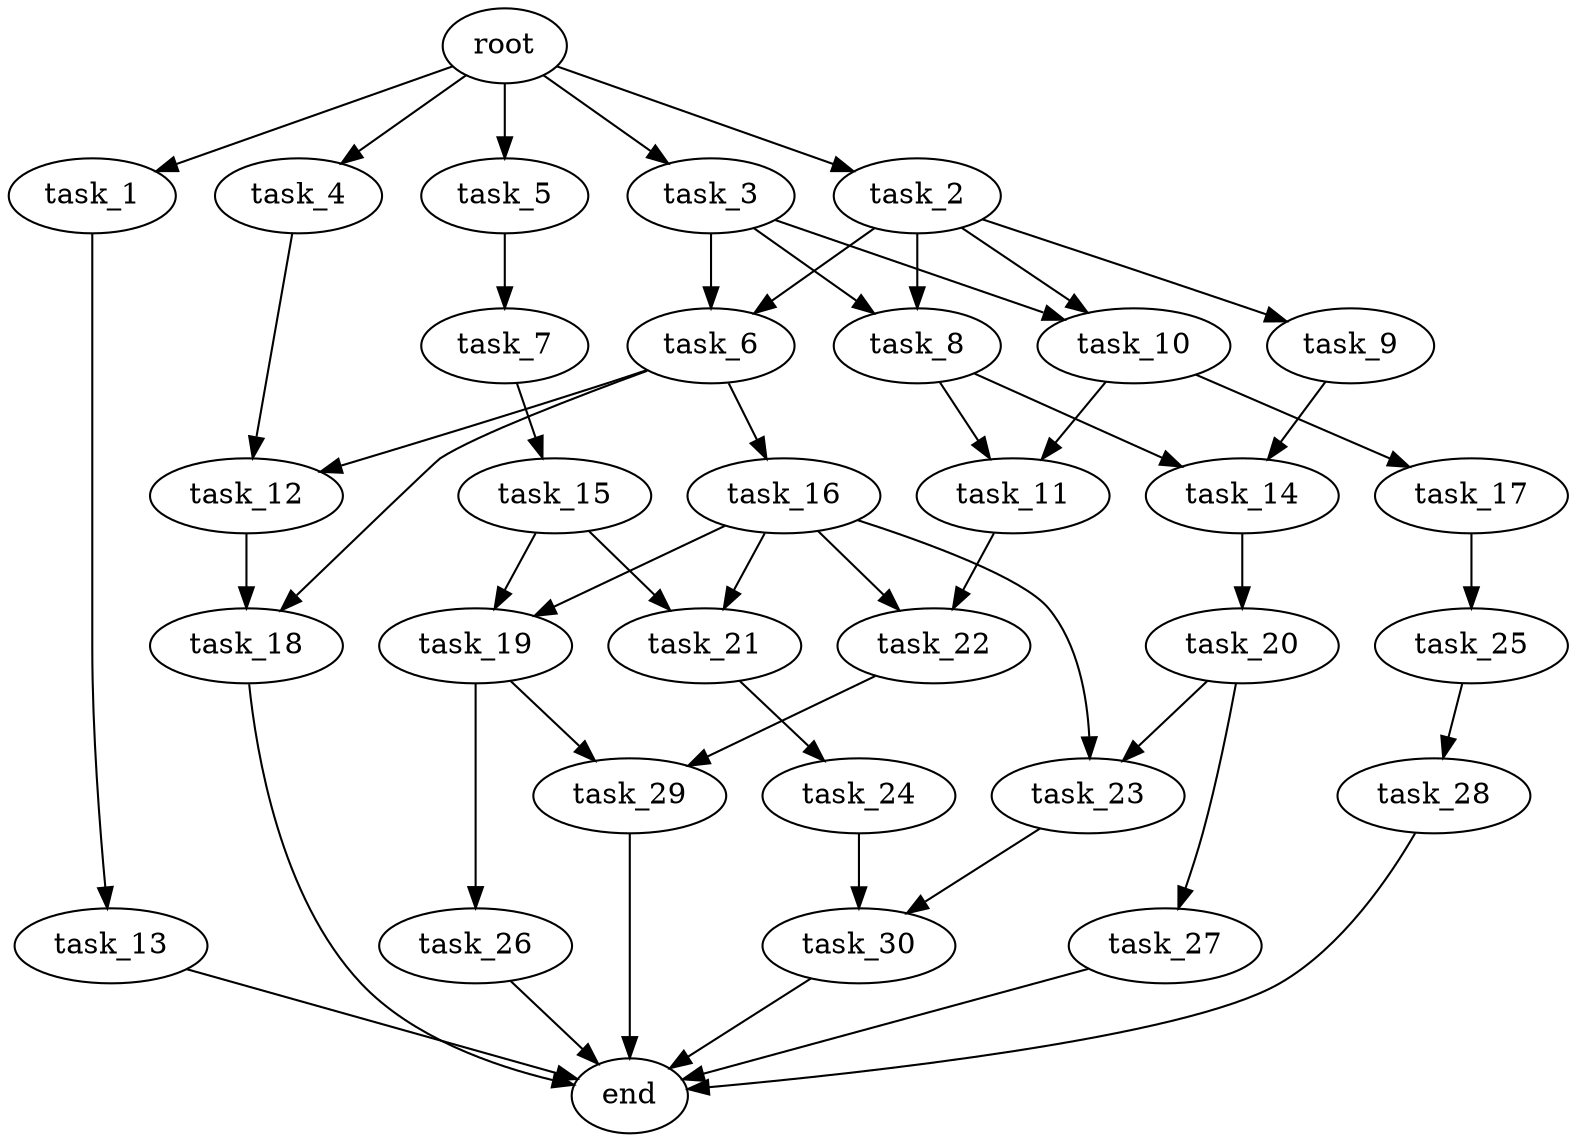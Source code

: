 digraph G {
  root [size="0.000000e+00"];
  task_1 [size="4.399653e+10"];
  task_2 [size="4.664929e+10"];
  task_3 [size="9.658889e+10"];
  task_4 [size="4.802599e+10"];
  task_5 [size="8.443409e+10"];
  task_6 [size="2.179207e+10"];
  task_7 [size="5.867898e+09"];
  task_8 [size="9.388404e+10"];
  task_9 [size="2.765180e+10"];
  task_10 [size="6.103675e+10"];
  task_11 [size="3.140951e+10"];
  task_12 [size="6.413708e+09"];
  task_13 [size="1.798859e+10"];
  task_14 [size="7.660002e+10"];
  task_15 [size="2.762167e+10"];
  task_16 [size="8.690685e+10"];
  task_17 [size="1.273098e+10"];
  task_18 [size="6.303751e+10"];
  task_19 [size="1.469871e+10"];
  task_20 [size="6.179875e+10"];
  task_21 [size="4.967472e+09"];
  task_22 [size="1.145351e+10"];
  task_23 [size="3.859793e+09"];
  task_24 [size="6.844729e+10"];
  task_25 [size="8.605842e+10"];
  task_26 [size="5.799327e+10"];
  task_27 [size="4.205139e+09"];
  task_28 [size="7.173860e+10"];
  task_29 [size="6.090679e+09"];
  task_30 [size="7.145781e+10"];
  end [size="0.000000e+00"];

  root -> task_1 [size="1.000000e-12"];
  root -> task_2 [size="1.000000e-12"];
  root -> task_3 [size="1.000000e-12"];
  root -> task_4 [size="1.000000e-12"];
  root -> task_5 [size="1.000000e-12"];
  task_1 -> task_13 [size="1.798859e+08"];
  task_2 -> task_6 [size="1.089604e+08"];
  task_2 -> task_8 [size="4.694202e+08"];
  task_2 -> task_9 [size="2.765180e+08"];
  task_2 -> task_10 [size="3.051837e+08"];
  task_3 -> task_6 [size="1.089604e+08"];
  task_3 -> task_8 [size="4.694202e+08"];
  task_3 -> task_10 [size="3.051837e+08"];
  task_4 -> task_12 [size="3.206854e+07"];
  task_5 -> task_7 [size="5.867898e+07"];
  task_6 -> task_12 [size="3.206854e+07"];
  task_6 -> task_16 [size="8.690685e+08"];
  task_6 -> task_18 [size="3.151876e+08"];
  task_7 -> task_15 [size="2.762167e+08"];
  task_8 -> task_11 [size="1.570476e+08"];
  task_8 -> task_14 [size="3.830001e+08"];
  task_9 -> task_14 [size="3.830001e+08"];
  task_10 -> task_11 [size="1.570476e+08"];
  task_10 -> task_17 [size="1.273098e+08"];
  task_11 -> task_22 [size="5.726756e+07"];
  task_12 -> task_18 [size="3.151876e+08"];
  task_13 -> end [size="1.000000e-12"];
  task_14 -> task_20 [size="6.179875e+08"];
  task_15 -> task_19 [size="7.349355e+07"];
  task_15 -> task_21 [size="2.483736e+07"];
  task_16 -> task_19 [size="7.349355e+07"];
  task_16 -> task_21 [size="2.483736e+07"];
  task_16 -> task_22 [size="5.726756e+07"];
  task_16 -> task_23 [size="1.929896e+07"];
  task_17 -> task_25 [size="8.605842e+08"];
  task_18 -> end [size="1.000000e-12"];
  task_19 -> task_26 [size="5.799327e+08"];
  task_19 -> task_29 [size="3.045339e+07"];
  task_20 -> task_23 [size="1.929896e+07"];
  task_20 -> task_27 [size="4.205139e+07"];
  task_21 -> task_24 [size="6.844729e+08"];
  task_22 -> task_29 [size="3.045339e+07"];
  task_23 -> task_30 [size="3.572891e+08"];
  task_24 -> task_30 [size="3.572891e+08"];
  task_25 -> task_28 [size="7.173860e+08"];
  task_26 -> end [size="1.000000e-12"];
  task_27 -> end [size="1.000000e-12"];
  task_28 -> end [size="1.000000e-12"];
  task_29 -> end [size="1.000000e-12"];
  task_30 -> end [size="1.000000e-12"];
}
